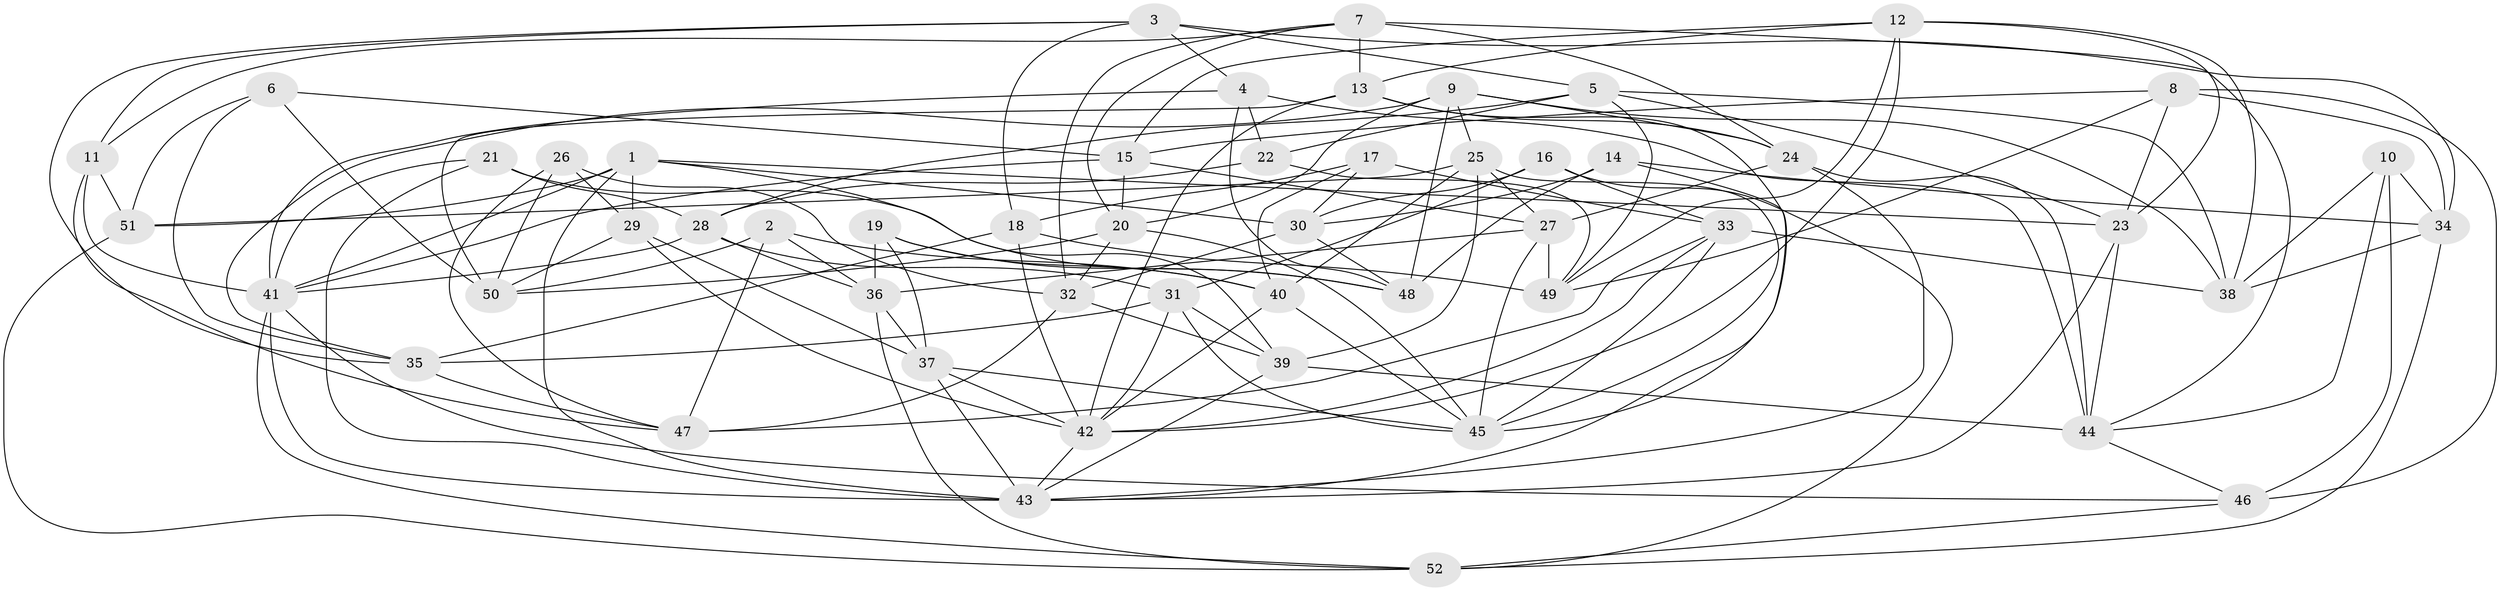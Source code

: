 // original degree distribution, {4: 1.0}
// Generated by graph-tools (version 1.1) at 2025/26/03/09/25 03:26:59]
// undirected, 52 vertices, 149 edges
graph export_dot {
graph [start="1"]
  node [color=gray90,style=filled];
  1;
  2;
  3;
  4;
  5;
  6;
  7;
  8;
  9;
  10;
  11;
  12;
  13;
  14;
  15;
  16;
  17;
  18;
  19;
  20;
  21;
  22;
  23;
  24;
  25;
  26;
  27;
  28;
  29;
  30;
  31;
  32;
  33;
  34;
  35;
  36;
  37;
  38;
  39;
  40;
  41;
  42;
  43;
  44;
  45;
  46;
  47;
  48;
  49;
  50;
  51;
  52;
  1 -- 23 [weight=1.0];
  1 -- 29 [weight=2.0];
  1 -- 30 [weight=1.0];
  1 -- 39 [weight=1.0];
  1 -- 41 [weight=1.0];
  1 -- 43 [weight=1.0];
  1 -- 51 [weight=1.0];
  2 -- 36 [weight=1.0];
  2 -- 40 [weight=1.0];
  2 -- 47 [weight=1.0];
  2 -- 50 [weight=1.0];
  3 -- 4 [weight=1.0];
  3 -- 5 [weight=1.0];
  3 -- 11 [weight=1.0];
  3 -- 18 [weight=1.0];
  3 -- 34 [weight=1.0];
  3 -- 35 [weight=1.0];
  4 -- 22 [weight=1.0];
  4 -- 41 [weight=1.0];
  4 -- 44 [weight=2.0];
  4 -- 48 [weight=1.0];
  5 -- 22 [weight=1.0];
  5 -- 23 [weight=1.0];
  5 -- 28 [weight=1.0];
  5 -- 38 [weight=1.0];
  5 -- 49 [weight=1.0];
  6 -- 15 [weight=1.0];
  6 -- 35 [weight=1.0];
  6 -- 50 [weight=1.0];
  6 -- 51 [weight=1.0];
  7 -- 11 [weight=1.0];
  7 -- 13 [weight=1.0];
  7 -- 20 [weight=1.0];
  7 -- 24 [weight=1.0];
  7 -- 32 [weight=1.0];
  7 -- 44 [weight=1.0];
  8 -- 15 [weight=1.0];
  8 -- 23 [weight=1.0];
  8 -- 34 [weight=1.0];
  8 -- 46 [weight=2.0];
  8 -- 49 [weight=1.0];
  9 -- 20 [weight=1.0];
  9 -- 24 [weight=1.0];
  9 -- 25 [weight=1.0];
  9 -- 35 [weight=1.0];
  9 -- 38 [weight=1.0];
  9 -- 48 [weight=1.0];
  10 -- 34 [weight=1.0];
  10 -- 38 [weight=1.0];
  10 -- 44 [weight=1.0];
  10 -- 46 [weight=1.0];
  11 -- 41 [weight=1.0];
  11 -- 47 [weight=1.0];
  11 -- 51 [weight=2.0];
  12 -- 13 [weight=1.0];
  12 -- 15 [weight=1.0];
  12 -- 23 [weight=1.0];
  12 -- 38 [weight=1.0];
  12 -- 42 [weight=1.0];
  12 -- 49 [weight=1.0];
  13 -- 24 [weight=1.0];
  13 -- 42 [weight=1.0];
  13 -- 45 [weight=1.0];
  13 -- 50 [weight=1.0];
  14 -- 30 [weight=1.0];
  14 -- 34 [weight=1.0];
  14 -- 43 [weight=1.0];
  14 -- 48 [weight=1.0];
  15 -- 20 [weight=1.0];
  15 -- 27 [weight=1.0];
  15 -- 41 [weight=1.0];
  16 -- 30 [weight=1.0];
  16 -- 31 [weight=1.0];
  16 -- 33 [weight=1.0];
  16 -- 52 [weight=1.0];
  17 -- 18 [weight=1.0];
  17 -- 30 [weight=1.0];
  17 -- 33 [weight=1.0];
  17 -- 40 [weight=1.0];
  18 -- 35 [weight=1.0];
  18 -- 42 [weight=2.0];
  18 -- 49 [weight=1.0];
  19 -- 36 [weight=1.0];
  19 -- 37 [weight=1.0];
  19 -- 40 [weight=1.0];
  19 -- 48 [weight=1.0];
  20 -- 32 [weight=1.0];
  20 -- 45 [weight=1.0];
  20 -- 50 [weight=1.0];
  21 -- 28 [weight=1.0];
  21 -- 41 [weight=1.0];
  21 -- 43 [weight=1.0];
  21 -- 48 [weight=1.0];
  22 -- 28 [weight=1.0];
  22 -- 49 [weight=1.0];
  23 -- 43 [weight=1.0];
  23 -- 44 [weight=1.0];
  24 -- 27 [weight=1.0];
  24 -- 43 [weight=1.0];
  24 -- 44 [weight=1.0];
  25 -- 27 [weight=1.0];
  25 -- 39 [weight=1.0];
  25 -- 40 [weight=1.0];
  25 -- 45 [weight=1.0];
  25 -- 51 [weight=1.0];
  26 -- 29 [weight=1.0];
  26 -- 32 [weight=1.0];
  26 -- 47 [weight=1.0];
  26 -- 50 [weight=1.0];
  27 -- 36 [weight=1.0];
  27 -- 45 [weight=1.0];
  27 -- 49 [weight=1.0];
  28 -- 31 [weight=1.0];
  28 -- 36 [weight=1.0];
  28 -- 41 [weight=1.0];
  29 -- 37 [weight=1.0];
  29 -- 42 [weight=1.0];
  29 -- 50 [weight=1.0];
  30 -- 32 [weight=1.0];
  30 -- 48 [weight=1.0];
  31 -- 35 [weight=1.0];
  31 -- 39 [weight=1.0];
  31 -- 42 [weight=1.0];
  31 -- 45 [weight=1.0];
  32 -- 39 [weight=1.0];
  32 -- 47 [weight=1.0];
  33 -- 38 [weight=1.0];
  33 -- 42 [weight=1.0];
  33 -- 45 [weight=1.0];
  33 -- 47 [weight=1.0];
  34 -- 38 [weight=1.0];
  34 -- 52 [weight=1.0];
  35 -- 47 [weight=1.0];
  36 -- 37 [weight=1.0];
  36 -- 52 [weight=1.0];
  37 -- 42 [weight=1.0];
  37 -- 43 [weight=1.0];
  37 -- 45 [weight=1.0];
  39 -- 43 [weight=1.0];
  39 -- 44 [weight=1.0];
  40 -- 42 [weight=1.0];
  40 -- 45 [weight=1.0];
  41 -- 43 [weight=2.0];
  41 -- 46 [weight=1.0];
  41 -- 52 [weight=1.0];
  42 -- 43 [weight=1.0];
  44 -- 46 [weight=1.0];
  46 -- 52 [weight=1.0];
  51 -- 52 [weight=1.0];
}
